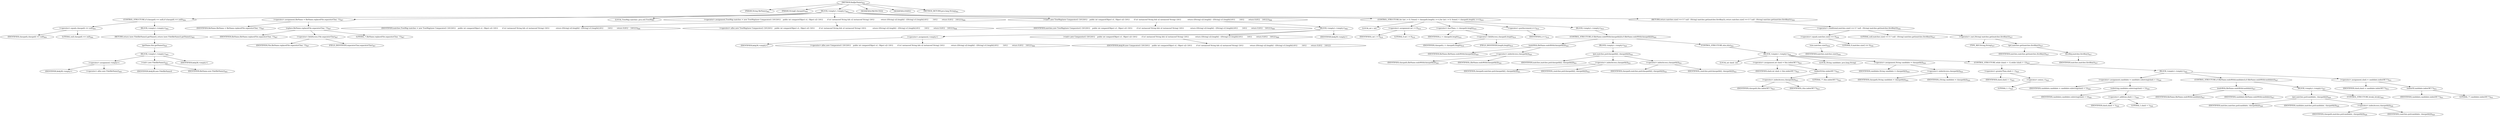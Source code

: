 digraph "findJarName" {  
"1831" [label = <(METHOD,findJarName)<SUB>902</SUB>> ]
"1832" [label = <(PARAM,String fileName)<SUB>902</SUB>> ]
"1833" [label = <(PARAM,String[] classpath)<SUB>903</SUB>> ]
"1834" [label = <(BLOCK,&lt;empty&gt;,&lt;empty&gt;)<SUB>903</SUB>> ]
"1835" [label = <(CONTROL_STRUCTURE,if (classpath == null),if (classpath == null))<SUB>904</SUB>> ]
"1836" [label = <(&lt;operator&gt;.equals,classpath == null)<SUB>904</SUB>> ]
"1837" [label = <(IDENTIFIER,classpath,classpath == null)<SUB>904</SUB>> ]
"1838" [label = <(LITERAL,null,classpath == null)<SUB>904</SUB>> ]
"1839" [label = <(BLOCK,&lt;empty&gt;,&lt;empty&gt;)<SUB>904</SUB>> ]
"1840" [label = <(RETURN,return (new File(fileName)).getName();,return (new File(fileName)).getName();)<SUB>905</SUB>> ]
"1841" [label = <(getName,this.getName())<SUB>905</SUB>> ]
"1842" [label = <(BLOCK,&lt;empty&gt;,&lt;empty&gt;)<SUB>905</SUB>> ]
"1843" [label = <(&lt;operator&gt;.assignment,&lt;empty&gt;)> ]
"1844" [label = <(IDENTIFIER,$obj38,&lt;empty&gt;)> ]
"1845" [label = <(&lt;operator&gt;.alloc,new File(fileName))<SUB>905</SUB>> ]
"1846" [label = <(&lt;init&gt;,new File(fileName))<SUB>905</SUB>> ]
"1847" [label = <(IDENTIFIER,$obj38,new File(fileName))> ]
"1848" [label = <(IDENTIFIER,fileName,new File(fileName))<SUB>905</SUB>> ]
"1849" [label = <(IDENTIFIER,$obj38,&lt;empty&gt;)> ]
"1850" [label = <(&lt;operator&gt;.assignment,fileName = fileName.replace(File.separatorChar, '/'))<SUB>907</SUB>> ]
"1851" [label = <(IDENTIFIER,fileName,fileName = fileName.replace(File.separatorChar, '/'))<SUB>907</SUB>> ]
"1852" [label = <(replace,fileName.replace(File.separatorChar, '/'))<SUB>907</SUB>> ]
"1853" [label = <(IDENTIFIER,fileName,fileName.replace(File.separatorChar, '/'))<SUB>907</SUB>> ]
"1854" [label = <(&lt;operator&gt;.fieldAccess,File.separatorChar)<SUB>907</SUB>> ]
"1855" [label = <(IDENTIFIER,File,fileName.replace(File.separatorChar, '/'))<SUB>907</SUB>> ]
"1856" [label = <(FIELD_IDENTIFIER,separatorChar,separatorChar)<SUB>907</SUB>> ]
"1857" [label = <(LITERAL,'/',fileName.replace(File.separatorChar, '/'))<SUB>907</SUB>> ]
"114" [label = <(LOCAL,TreeMap matches: java.util.TreeMap)> ]
"1858" [label = <(&lt;operator&gt;.assignment,TreeMap matches = new TreeMap(new Comparator() {\012\012    public int compare(Object o1, Object o2) {\012        if (o1 instanceof String &amp;&amp; o2 instanceof String) {\012            return ((String) o2).length() - ((String) o1).length();\012        }\012        return 0;\012    }\012}))<SUB>908</SUB>> ]
"1859" [label = <(IDENTIFIER,matches,TreeMap matches = new TreeMap(new Comparator() {\012\012    public int compare(Object o1, Object o2) {\012        if (o1 instanceof String &amp;&amp; o2 instanceof String) {\012            return ((String) o2).length() - ((String) o1).length();\012        }\012        return 0;\012    }\012}))<SUB>908</SUB>> ]
"1860" [label = <(&lt;operator&gt;.alloc,new TreeMap(new Comparator() {\012\012    public int compare(Object o1, Object o2) {\012        if (o1 instanceof String &amp;&amp; o2 instanceof String) {\012            return ((String) o2).length() - ((String) o1).length();\012        }\012        return 0;\012    }\012}))<SUB>908</SUB>> ]
"1861" [label = <(&lt;init&gt;,new TreeMap(new Comparator() {\012\012    public int compare(Object o1, Object o2) {\012        if (o1 instanceof String &amp;&amp; o2 instanceof String) {\012            return ((String) o2).length() - ((String) o1).length();\012        }\012        return 0;\012    }\012}))<SUB>908</SUB>> ]
"113" [label = <(IDENTIFIER,matches,new TreeMap(new Comparator() {\012\012    public int compare(Object o1, Object o2) {\012        if (o1 instanceof String &amp;&amp; o2 instanceof String) {\012            return ((String) o2).length() - ((String) o1).length();\012        }\012        return 0;\012    }\012}))<SUB>908</SUB>> ]
"1862" [label = <(BLOCK,&lt;empty&gt;,&lt;empty&gt;)<SUB>908</SUB>> ]
"1863" [label = <(&lt;operator&gt;.assignment,&lt;empty&gt;)> ]
"1864" [label = <(IDENTIFIER,$obj39,&lt;empty&gt;)> ]
"1865" [label = <(&lt;operator&gt;.alloc,new Comparator() {\012\012    public int compare(Object o1, Object o2) {\012        if (o1 instanceof String &amp;&amp; o2 instanceof String) {\012            return ((String) o2).length() - ((String) o1).length();\012        }\012        return 0;\012    }\012})<SUB>908</SUB>> ]
"1866" [label = <(&lt;init&gt;,new Comparator() {\012\012    public int compare(Object o1, Object o2) {\012        if (o1 instanceof String &amp;&amp; o2 instanceof String) {\012            return ((String) o2).length() - ((String) o1).length();\012        }\012        return 0;\012    }\012})<SUB>908</SUB>> ]
"1867" [label = <(IDENTIFIER,$obj39,new Comparator() {\012\012    public int compare(Object o1, Object o2) {\012        if (o1 instanceof String &amp;&amp; o2 instanceof String) {\012            return ((String) o2).length() - ((String) o1).length();\012        }\012        return 0;\012    }\012})> ]
"1868" [label = <(IDENTIFIER,$obj39,&lt;empty&gt;)> ]
"1869" [label = <(CONTROL_STRUCTURE,for (int i = 0; Some(i &lt; classpath.length); i++),for (int i = 0; Some(i &lt; classpath.length); i++))<SUB>919</SUB>> ]
"1870" [label = <(LOCAL,int i: int)> ]
"1871" [label = <(&lt;operator&gt;.assignment,int i = 0)<SUB>919</SUB>> ]
"1872" [label = <(IDENTIFIER,i,int i = 0)<SUB>919</SUB>> ]
"1873" [label = <(LITERAL,0,int i = 0)<SUB>919</SUB>> ]
"1874" [label = <(&lt;operator&gt;.lessThan,i &lt; classpath.length)<SUB>919</SUB>> ]
"1875" [label = <(IDENTIFIER,i,i &lt; classpath.length)<SUB>919</SUB>> ]
"1876" [label = <(&lt;operator&gt;.fieldAccess,classpath.length)<SUB>919</SUB>> ]
"1877" [label = <(IDENTIFIER,classpath,i &lt; classpath.length)<SUB>919</SUB>> ]
"1878" [label = <(FIELD_IDENTIFIER,length,length)<SUB>919</SUB>> ]
"1879" [label = <(&lt;operator&gt;.postIncrement,i++)<SUB>919</SUB>> ]
"1880" [label = <(IDENTIFIER,i,i++)<SUB>919</SUB>> ]
"1881" [label = <(BLOCK,&lt;empty&gt;,&lt;empty&gt;)<SUB>919</SUB>> ]
"1882" [label = <(CONTROL_STRUCTURE,if (fileName.endsWith(classpath[i])),if (fileName.endsWith(classpath[i])))<SUB>920</SUB>> ]
"1883" [label = <(endsWith,fileName.endsWith(classpath[i]))<SUB>920</SUB>> ]
"1884" [label = <(IDENTIFIER,fileName,fileName.endsWith(classpath[i]))<SUB>920</SUB>> ]
"1885" [label = <(&lt;operator&gt;.indexAccess,classpath[i])<SUB>920</SUB>> ]
"1886" [label = <(IDENTIFIER,classpath,fileName.endsWith(classpath[i]))<SUB>920</SUB>> ]
"1887" [label = <(IDENTIFIER,i,fileName.endsWith(classpath[i]))<SUB>920</SUB>> ]
"1888" [label = <(BLOCK,&lt;empty&gt;,&lt;empty&gt;)<SUB>920</SUB>> ]
"1889" [label = <(put,matches.put(classpath[i], classpath[i]))<SUB>921</SUB>> ]
"1890" [label = <(IDENTIFIER,matches,matches.put(classpath[i], classpath[i]))<SUB>921</SUB>> ]
"1891" [label = <(&lt;operator&gt;.indexAccess,classpath[i])<SUB>921</SUB>> ]
"1892" [label = <(IDENTIFIER,classpath,matches.put(classpath[i], classpath[i]))<SUB>921</SUB>> ]
"1893" [label = <(IDENTIFIER,i,matches.put(classpath[i], classpath[i]))<SUB>921</SUB>> ]
"1894" [label = <(&lt;operator&gt;.indexAccess,classpath[i])<SUB>921</SUB>> ]
"1895" [label = <(IDENTIFIER,classpath,matches.put(classpath[i], classpath[i]))<SUB>921</SUB>> ]
"1896" [label = <(IDENTIFIER,i,matches.put(classpath[i], classpath[i]))<SUB>921</SUB>> ]
"1897" [label = <(CONTROL_STRUCTURE,else,else)<SUB>922</SUB>> ]
"1898" [label = <(BLOCK,&lt;empty&gt;,&lt;empty&gt;)<SUB>922</SUB>> ]
"1899" [label = <(LOCAL,int slash: int)> ]
"1900" [label = <(&lt;operator&gt;.assignment,int slash = this.indexOf(&quot;/&quot;))<SUB>923</SUB>> ]
"1901" [label = <(IDENTIFIER,slash,int slash = this.indexOf(&quot;/&quot;))<SUB>923</SUB>> ]
"1902" [label = <(indexOf,this.indexOf(&quot;/&quot;))<SUB>923</SUB>> ]
"1903" [label = <(&lt;operator&gt;.indexAccess,classpath[i])<SUB>923</SUB>> ]
"1904" [label = <(IDENTIFIER,classpath,this.indexOf(&quot;/&quot;))<SUB>923</SUB>> ]
"1905" [label = <(IDENTIFIER,i,this.indexOf(&quot;/&quot;))<SUB>923</SUB>> ]
"1906" [label = <(LITERAL,&quot;/&quot;,this.indexOf(&quot;/&quot;))<SUB>923</SUB>> ]
"1907" [label = <(LOCAL,String candidate: java.lang.String)> ]
"1908" [label = <(&lt;operator&gt;.assignment,String candidate = classpath[i])<SUB>924</SUB>> ]
"1909" [label = <(IDENTIFIER,candidate,String candidate = classpath[i])<SUB>924</SUB>> ]
"1910" [label = <(&lt;operator&gt;.indexAccess,classpath[i])<SUB>924</SUB>> ]
"1911" [label = <(IDENTIFIER,classpath,String candidate = classpath[i])<SUB>924</SUB>> ]
"1912" [label = <(IDENTIFIER,i,String candidate = classpath[i])<SUB>924</SUB>> ]
"1913" [label = <(CONTROL_STRUCTURE,while (slash &gt; -1),while (slash &gt; -1))<SUB>925</SUB>> ]
"1914" [label = <(&lt;operator&gt;.greaterThan,slash &gt; -1)<SUB>925</SUB>> ]
"1915" [label = <(IDENTIFIER,slash,slash &gt; -1)<SUB>925</SUB>> ]
"1916" [label = <(&lt;operator&gt;.minus,-1)<SUB>925</SUB>> ]
"1917" [label = <(LITERAL,1,-1)<SUB>925</SUB>> ]
"1918" [label = <(BLOCK,&lt;empty&gt;,&lt;empty&gt;)<SUB>925</SUB>> ]
"1919" [label = <(&lt;operator&gt;.assignment,candidate = candidate.substring(slash + 1))<SUB>926</SUB>> ]
"1920" [label = <(IDENTIFIER,candidate,candidate = candidate.substring(slash + 1))<SUB>926</SUB>> ]
"1921" [label = <(substring,candidate.substring(slash + 1))<SUB>926</SUB>> ]
"1922" [label = <(IDENTIFIER,candidate,candidate.substring(slash + 1))<SUB>926</SUB>> ]
"1923" [label = <(&lt;operator&gt;.addition,slash + 1)<SUB>926</SUB>> ]
"1924" [label = <(IDENTIFIER,slash,slash + 1)<SUB>926</SUB>> ]
"1925" [label = <(LITERAL,1,slash + 1)<SUB>926</SUB>> ]
"1926" [label = <(CONTROL_STRUCTURE,if (fileName.endsWith(candidate)),if (fileName.endsWith(candidate)))<SUB>927</SUB>> ]
"1927" [label = <(endsWith,fileName.endsWith(candidate))<SUB>927</SUB>> ]
"1928" [label = <(IDENTIFIER,fileName,fileName.endsWith(candidate))<SUB>927</SUB>> ]
"1929" [label = <(IDENTIFIER,candidate,fileName.endsWith(candidate))<SUB>927</SUB>> ]
"1930" [label = <(BLOCK,&lt;empty&gt;,&lt;empty&gt;)<SUB>927</SUB>> ]
"1931" [label = <(put,matches.put(candidate, classpath[i]))<SUB>928</SUB>> ]
"1932" [label = <(IDENTIFIER,matches,matches.put(candidate, classpath[i]))<SUB>928</SUB>> ]
"1933" [label = <(IDENTIFIER,candidate,matches.put(candidate, classpath[i]))<SUB>928</SUB>> ]
"1934" [label = <(&lt;operator&gt;.indexAccess,classpath[i])<SUB>928</SUB>> ]
"1935" [label = <(IDENTIFIER,classpath,matches.put(candidate, classpath[i]))<SUB>928</SUB>> ]
"1936" [label = <(IDENTIFIER,i,matches.put(candidate, classpath[i]))<SUB>928</SUB>> ]
"1937" [label = <(CONTROL_STRUCTURE,break;,break;)<SUB>929</SUB>> ]
"1938" [label = <(&lt;operator&gt;.assignment,slash = candidate.indexOf(&quot;/&quot;))<SUB>931</SUB>> ]
"1939" [label = <(IDENTIFIER,slash,slash = candidate.indexOf(&quot;/&quot;))<SUB>931</SUB>> ]
"1940" [label = <(indexOf,candidate.indexOf(&quot;/&quot;))<SUB>931</SUB>> ]
"1941" [label = <(IDENTIFIER,candidate,candidate.indexOf(&quot;/&quot;))<SUB>931</SUB>> ]
"1942" [label = <(LITERAL,&quot;/&quot;,candidate.indexOf(&quot;/&quot;))<SUB>931</SUB>> ]
"1943" [label = <(RETURN,return matches.size() == 0 ? null : (String) matches.get(matches.firstKey());,return matches.size() == 0 ? null : (String) matches.get(matches.firstKey());)<SUB>936</SUB>> ]
"1944" [label = <(&lt;operator&gt;.conditional,matches.size() == 0 ? null : (String) matches.get(matches.firstKey()))<SUB>936</SUB>> ]
"1945" [label = <(&lt;operator&gt;.equals,matches.size() == 0)<SUB>936</SUB>> ]
"1946" [label = <(size,matches.size())<SUB>936</SUB>> ]
"1947" [label = <(IDENTIFIER,matches,matches.size())<SUB>936</SUB>> ]
"1948" [label = <(LITERAL,0,matches.size() == 0)<SUB>936</SUB>> ]
"1949" [label = <(LITERAL,null,matches.size() == 0 ? null : (String) matches.get(matches.firstKey()))<SUB>937</SUB>> ]
"1950" [label = <(&lt;operator&gt;.cast,(String) matches.get(matches.firstKey()))<SUB>937</SUB>> ]
"1951" [label = <(TYPE_REF,String,String)<SUB>937</SUB>> ]
"1952" [label = <(get,matches.get(matches.firstKey()))<SUB>937</SUB>> ]
"1953" [label = <(IDENTIFIER,matches,matches.get(matches.firstKey()))<SUB>937</SUB>> ]
"1954" [label = <(firstKey,matches.firstKey())<SUB>937</SUB>> ]
"1955" [label = <(IDENTIFIER,matches,matches.firstKey())<SUB>937</SUB>> ]
"1956" [label = <(MODIFIER,PROTECTED)> ]
"1957" [label = <(MODIFIER,STATIC)> ]
"1958" [label = <(METHOD_RETURN,java.lang.String)<SUB>902</SUB>> ]
  "1831" -> "1832" 
  "1831" -> "1833" 
  "1831" -> "1834" 
  "1831" -> "1956" 
  "1831" -> "1957" 
  "1831" -> "1958" 
  "1834" -> "1835" 
  "1834" -> "1850" 
  "1834" -> "114" 
  "1834" -> "1858" 
  "1834" -> "1861" 
  "1834" -> "1869" 
  "1834" -> "1943" 
  "1835" -> "1836" 
  "1835" -> "1839" 
  "1836" -> "1837" 
  "1836" -> "1838" 
  "1839" -> "1840" 
  "1840" -> "1841" 
  "1841" -> "1842" 
  "1842" -> "1843" 
  "1842" -> "1846" 
  "1842" -> "1849" 
  "1843" -> "1844" 
  "1843" -> "1845" 
  "1846" -> "1847" 
  "1846" -> "1848" 
  "1850" -> "1851" 
  "1850" -> "1852" 
  "1852" -> "1853" 
  "1852" -> "1854" 
  "1852" -> "1857" 
  "1854" -> "1855" 
  "1854" -> "1856" 
  "1858" -> "1859" 
  "1858" -> "1860" 
  "1861" -> "113" 
  "1861" -> "1862" 
  "1862" -> "1863" 
  "1862" -> "1866" 
  "1862" -> "1868" 
  "1863" -> "1864" 
  "1863" -> "1865" 
  "1866" -> "1867" 
  "1869" -> "1870" 
  "1869" -> "1871" 
  "1869" -> "1874" 
  "1869" -> "1879" 
  "1869" -> "1881" 
  "1871" -> "1872" 
  "1871" -> "1873" 
  "1874" -> "1875" 
  "1874" -> "1876" 
  "1876" -> "1877" 
  "1876" -> "1878" 
  "1879" -> "1880" 
  "1881" -> "1882" 
  "1882" -> "1883" 
  "1882" -> "1888" 
  "1882" -> "1897" 
  "1883" -> "1884" 
  "1883" -> "1885" 
  "1885" -> "1886" 
  "1885" -> "1887" 
  "1888" -> "1889" 
  "1889" -> "1890" 
  "1889" -> "1891" 
  "1889" -> "1894" 
  "1891" -> "1892" 
  "1891" -> "1893" 
  "1894" -> "1895" 
  "1894" -> "1896" 
  "1897" -> "1898" 
  "1898" -> "1899" 
  "1898" -> "1900" 
  "1898" -> "1907" 
  "1898" -> "1908" 
  "1898" -> "1913" 
  "1900" -> "1901" 
  "1900" -> "1902" 
  "1902" -> "1903" 
  "1902" -> "1906" 
  "1903" -> "1904" 
  "1903" -> "1905" 
  "1908" -> "1909" 
  "1908" -> "1910" 
  "1910" -> "1911" 
  "1910" -> "1912" 
  "1913" -> "1914" 
  "1913" -> "1918" 
  "1914" -> "1915" 
  "1914" -> "1916" 
  "1916" -> "1917" 
  "1918" -> "1919" 
  "1918" -> "1926" 
  "1918" -> "1938" 
  "1919" -> "1920" 
  "1919" -> "1921" 
  "1921" -> "1922" 
  "1921" -> "1923" 
  "1923" -> "1924" 
  "1923" -> "1925" 
  "1926" -> "1927" 
  "1926" -> "1930" 
  "1927" -> "1928" 
  "1927" -> "1929" 
  "1930" -> "1931" 
  "1930" -> "1937" 
  "1931" -> "1932" 
  "1931" -> "1933" 
  "1931" -> "1934" 
  "1934" -> "1935" 
  "1934" -> "1936" 
  "1938" -> "1939" 
  "1938" -> "1940" 
  "1940" -> "1941" 
  "1940" -> "1942" 
  "1943" -> "1944" 
  "1944" -> "1945" 
  "1944" -> "1949" 
  "1944" -> "1950" 
  "1945" -> "1946" 
  "1945" -> "1948" 
  "1946" -> "1947" 
  "1950" -> "1951" 
  "1950" -> "1952" 
  "1952" -> "1953" 
  "1952" -> "1954" 
  "1954" -> "1955" 
}
